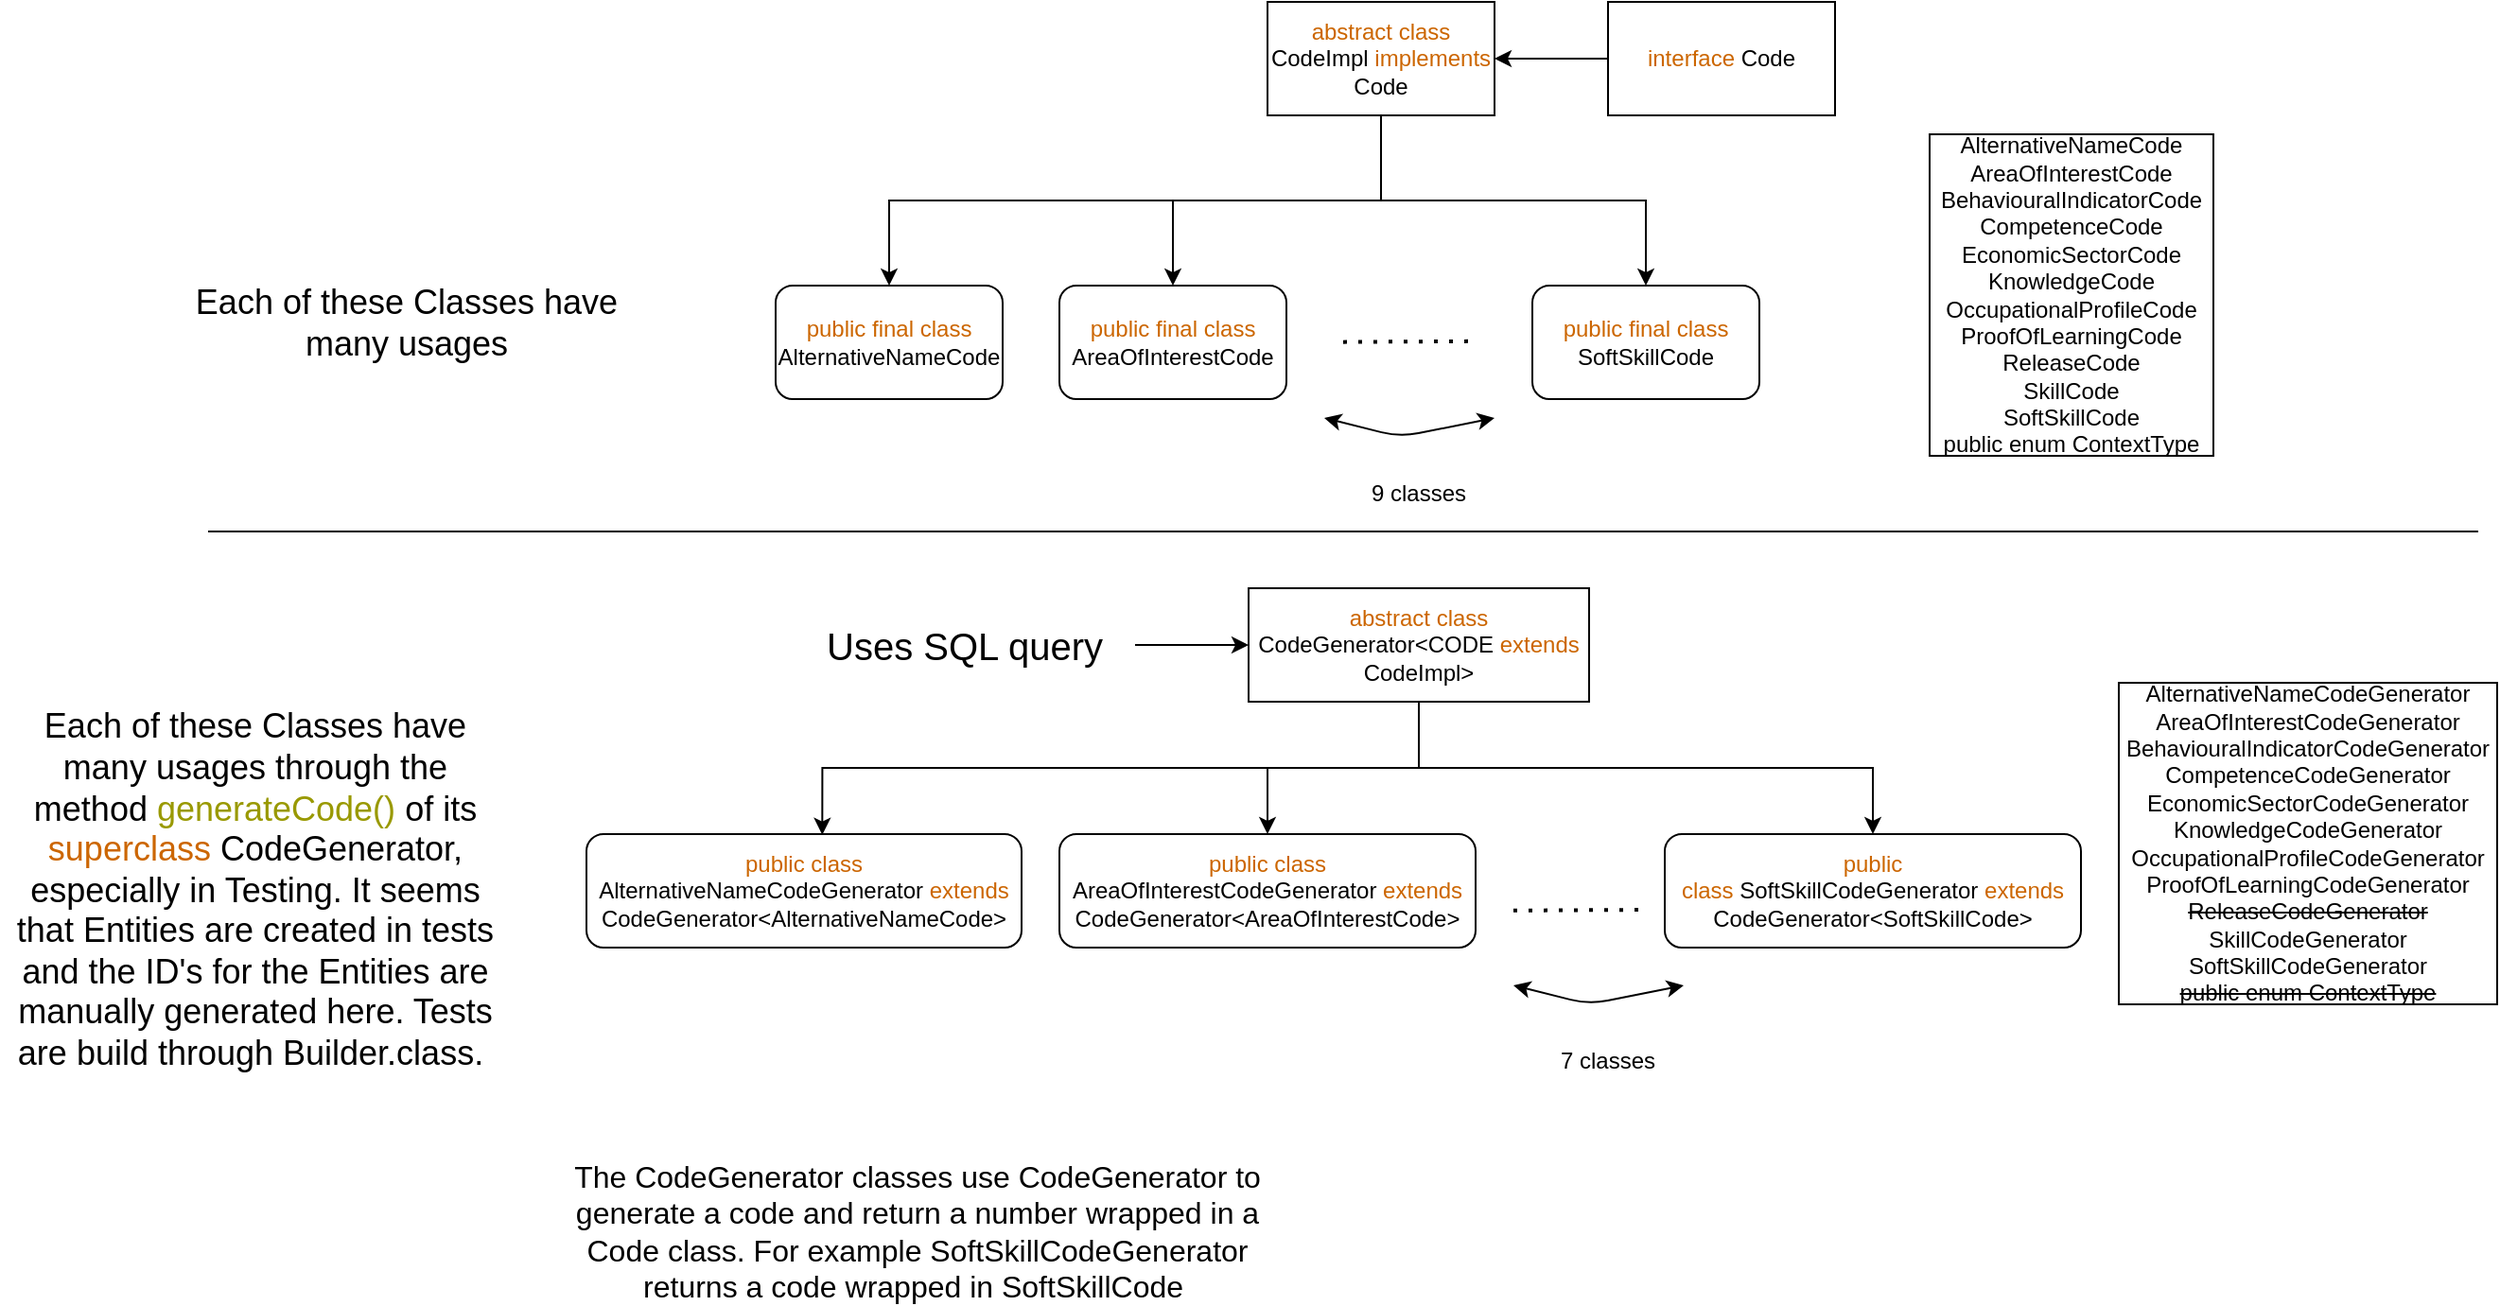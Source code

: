 <mxfile version="14.8.3" type="github">
  <diagram id="R2lEEEUBdFMjLlhIrx00" name="Page-1">
    <mxGraphModel dx="2439" dy="781" grid="1" gridSize="10" guides="1" tooltips="1" connect="1" arrows="1" fold="1" page="1" pageScale="1" pageWidth="850" pageHeight="1100" math="0" shadow="0" extFonts="Permanent Marker^https://fonts.googleapis.com/css?family=Permanent+Marker">
      <root>
        <mxCell id="0" />
        <mxCell id="1" parent="0" />
        <mxCell id="f1mMi-jOoDjwaJpYNY92-3" style="edgeStyle=orthogonalEdgeStyle;rounded=0;orthogonalLoop=1;jettySize=auto;html=1;exitX=0;exitY=0.5;exitDx=0;exitDy=0;entryX=1;entryY=0.5;entryDx=0;entryDy=0;" edge="1" parent="1" source="f1mMi-jOoDjwaJpYNY92-1" target="f1mMi-jOoDjwaJpYNY92-2">
          <mxGeometry relative="1" as="geometry" />
        </mxCell>
        <mxCell id="f1mMi-jOoDjwaJpYNY92-1" value="&lt;font color=&quot;#cc6600&quot;&gt;interface&lt;/font&gt; Code" style="rounded=0;whiteSpace=wrap;html=1;" vertex="1" parent="1">
          <mxGeometry x="360" y="360" width="120" height="60" as="geometry" />
        </mxCell>
        <mxCell id="f1mMi-jOoDjwaJpYNY92-6" style="edgeStyle=orthogonalEdgeStyle;rounded=0;orthogonalLoop=1;jettySize=auto;html=1;exitX=0.5;exitY=1;exitDx=0;exitDy=0;entryX=0.5;entryY=0;entryDx=0;entryDy=0;" edge="1" parent="1" source="f1mMi-jOoDjwaJpYNY92-2" target="f1mMi-jOoDjwaJpYNY92-5">
          <mxGeometry relative="1" as="geometry" />
        </mxCell>
        <mxCell id="f1mMi-jOoDjwaJpYNY92-8" style="edgeStyle=orthogonalEdgeStyle;rounded=0;orthogonalLoop=1;jettySize=auto;html=1;exitX=0.5;exitY=1;exitDx=0;exitDy=0;entryX=0.5;entryY=0;entryDx=0;entryDy=0;" edge="1" parent="1" source="f1mMi-jOoDjwaJpYNY92-2" target="f1mMi-jOoDjwaJpYNY92-7">
          <mxGeometry relative="1" as="geometry" />
        </mxCell>
        <mxCell id="f1mMi-jOoDjwaJpYNY92-15" style="edgeStyle=orthogonalEdgeStyle;rounded=0;orthogonalLoop=1;jettySize=auto;html=1;exitX=0.5;exitY=1;exitDx=0;exitDy=0;" edge="1" parent="1" source="f1mMi-jOoDjwaJpYNY92-2" target="f1mMi-jOoDjwaJpYNY92-10">
          <mxGeometry relative="1" as="geometry" />
        </mxCell>
        <mxCell id="f1mMi-jOoDjwaJpYNY92-2" value="&lt;font color=&quot;#cc6600&quot;&gt;abstract class&lt;/font&gt; CodeImpl &lt;font color=&quot;#cc6600&quot;&gt;implements&lt;/font&gt; Code" style="rounded=0;whiteSpace=wrap;html=1;" vertex="1" parent="1">
          <mxGeometry x="180" y="360" width="120" height="60" as="geometry" />
        </mxCell>
        <mxCell id="f1mMi-jOoDjwaJpYNY92-19" style="edgeStyle=orthogonalEdgeStyle;rounded=0;orthogonalLoop=1;jettySize=auto;html=1;exitX=0.5;exitY=1;exitDx=0;exitDy=0;entryX=0.542;entryY=0.006;entryDx=0;entryDy=0;entryPerimeter=0;" edge="1" parent="1" source="f1mMi-jOoDjwaJpYNY92-4" target="f1mMi-jOoDjwaJpYNY92-17">
          <mxGeometry relative="1" as="geometry" />
        </mxCell>
        <mxCell id="f1mMi-jOoDjwaJpYNY92-22" style="edgeStyle=orthogonalEdgeStyle;rounded=0;orthogonalLoop=1;jettySize=auto;html=1;exitX=0.5;exitY=1;exitDx=0;exitDy=0;entryX=0.5;entryY=0;entryDx=0;entryDy=0;" edge="1" parent="1" source="f1mMi-jOoDjwaJpYNY92-4" target="f1mMi-jOoDjwaJpYNY92-21">
          <mxGeometry relative="1" as="geometry" />
        </mxCell>
        <mxCell id="f1mMi-jOoDjwaJpYNY92-35" style="edgeStyle=orthogonalEdgeStyle;rounded=0;orthogonalLoop=1;jettySize=auto;html=1;exitX=0.5;exitY=1;exitDx=0;exitDy=0;" edge="1" parent="1" source="f1mMi-jOoDjwaJpYNY92-4" target="f1mMi-jOoDjwaJpYNY92-28">
          <mxGeometry relative="1" as="geometry" />
        </mxCell>
        <mxCell id="f1mMi-jOoDjwaJpYNY92-4" value="&lt;font color=&quot;#cc6600&quot;&gt;abstract class&lt;/font&gt; CodeGenerator&amp;lt;CODE &lt;font color=&quot;#cc6600&quot;&gt;extends&lt;/font&gt; CodeImpl&amp;gt;" style="rounded=0;whiteSpace=wrap;html=1;" vertex="1" parent="1">
          <mxGeometry x="170" y="670" width="180" height="60" as="geometry" />
        </mxCell>
        <mxCell id="f1mMi-jOoDjwaJpYNY92-5" value="&lt;font color=&quot;#cc6600&quot;&gt;public final class&lt;/font&gt; AlternativeNameCode" style="rounded=1;whiteSpace=wrap;html=1;" vertex="1" parent="1">
          <mxGeometry x="-80" y="510" width="120" height="60" as="geometry" />
        </mxCell>
        <mxCell id="f1mMi-jOoDjwaJpYNY92-7" value="&lt;font color=&quot;#cc6600&quot;&gt;public final class&lt;/font&gt; AreaOfInterestCode" style="rounded=1;whiteSpace=wrap;html=1;" vertex="1" parent="1">
          <mxGeometry x="70" y="510" width="120" height="60" as="geometry" />
        </mxCell>
        <mxCell id="f1mMi-jOoDjwaJpYNY92-9" value="" style="endArrow=none;dashed=1;html=1;dashPattern=1 3;strokeWidth=2;" edge="1" parent="1">
          <mxGeometry width="50" height="50" relative="1" as="geometry">
            <mxPoint x="220" y="539.82" as="sourcePoint" />
            <mxPoint x="290" y="539.41" as="targetPoint" />
          </mxGeometry>
        </mxCell>
        <mxCell id="f1mMi-jOoDjwaJpYNY92-10" value="&lt;font color=&quot;#cc6600&quot;&gt;public final class&lt;/font&gt; SoftSkillCode" style="rounded=1;whiteSpace=wrap;html=1;" vertex="1" parent="1">
          <mxGeometry x="320" y="510" width="120" height="60" as="geometry" />
        </mxCell>
        <mxCell id="f1mMi-jOoDjwaJpYNY92-12" value="" style="endArrow=classic;startArrow=classic;html=1;" edge="1" parent="1">
          <mxGeometry width="50" height="50" relative="1" as="geometry">
            <mxPoint x="310" y="880" as="sourcePoint" />
            <mxPoint x="400" y="880" as="targetPoint" />
            <Array as="points">
              <mxPoint x="350" y="890" />
            </Array>
          </mxGeometry>
        </mxCell>
        <mxCell id="f1mMi-jOoDjwaJpYNY92-14" value="7 classes" style="text;html=1;strokeColor=none;fillColor=none;align=center;verticalAlign=middle;whiteSpace=wrap;rounded=0;" vertex="1" parent="1">
          <mxGeometry x="320" y="910" width="80" height="20" as="geometry" />
        </mxCell>
        <mxCell id="f1mMi-jOoDjwaJpYNY92-17" value="&lt;font color=&quot;#cc6600&quot;&gt;public class&lt;/font&gt; AlternativeNameCodeGenerator &lt;font color=&quot;#cc6600&quot;&gt;extends &lt;/font&gt;CodeGenerator&amp;lt;AlternativeNameCode&amp;gt;" style="rounded=1;whiteSpace=wrap;html=1;" vertex="1" parent="1">
          <mxGeometry x="-180" y="800" width="230" height="60" as="geometry" />
        </mxCell>
        <mxCell id="f1mMi-jOoDjwaJpYNY92-20" value="&lt;font style=&quot;font-size: 18px&quot;&gt;Each of these Classes have many usages&lt;/font&gt;" style="text;html=1;strokeColor=none;fillColor=none;align=center;verticalAlign=middle;whiteSpace=wrap;rounded=0;" vertex="1" parent="1">
          <mxGeometry x="-410" y="520" width="270" height="20" as="geometry" />
        </mxCell>
        <mxCell id="f1mMi-jOoDjwaJpYNY92-21" value="&lt;font color=&quot;#cc6600&quot;&gt;public class&lt;/font&gt; AreaOfInterestCodeGenerator&amp;nbsp;&lt;font color=&quot;#cc6600&quot;&gt;extends &lt;/font&gt;CodeGenerator&amp;lt;AreaOfInterestCode&amp;gt;" style="rounded=1;whiteSpace=wrap;html=1;" vertex="1" parent="1">
          <mxGeometry x="70" y="800" width="220" height="60" as="geometry" />
        </mxCell>
        <mxCell id="f1mMi-jOoDjwaJpYNY92-23" value="" style="endArrow=none;html=1;" edge="1" parent="1">
          <mxGeometry width="50" height="50" relative="1" as="geometry">
            <mxPoint x="-380" y="640" as="sourcePoint" />
            <mxPoint x="820" y="640" as="targetPoint" />
          </mxGeometry>
        </mxCell>
        <mxCell id="f1mMi-jOoDjwaJpYNY92-24" value="" style="endArrow=none;dashed=1;html=1;dashPattern=1 3;strokeWidth=2;" edge="1" parent="1">
          <mxGeometry width="50" height="50" relative="1" as="geometry">
            <mxPoint x="310" y="840.41" as="sourcePoint" />
            <mxPoint x="380" y="840.0" as="targetPoint" />
          </mxGeometry>
        </mxCell>
        <mxCell id="f1mMi-jOoDjwaJpYNY92-25" value="" style="endArrow=classic;startArrow=classic;html=1;" edge="1" parent="1">
          <mxGeometry width="50" height="50" relative="1" as="geometry">
            <mxPoint x="210" y="580.0" as="sourcePoint" />
            <mxPoint x="300" y="580.0" as="targetPoint" />
            <Array as="points">
              <mxPoint x="250" y="590" />
            </Array>
          </mxGeometry>
        </mxCell>
        <mxCell id="f1mMi-jOoDjwaJpYNY92-26" value="9 classes" style="text;html=1;strokeColor=none;fillColor=none;align=center;verticalAlign=middle;whiteSpace=wrap;rounded=0;" vertex="1" parent="1">
          <mxGeometry x="220" y="610" width="80" height="20" as="geometry" />
        </mxCell>
        <mxCell id="f1mMi-jOoDjwaJpYNY92-27" value="AlternativeNameCode&lt;br&gt;AreaOfInterestCode&lt;br&gt;BehaviouralIndicatorCode&lt;br&gt;CompetenceCode&lt;br&gt;EconomicSectorCode&lt;br&gt;KnowledgeCode&lt;br&gt;OccupationalProfileCode&lt;br&gt;ProofOfLearningCode&lt;br&gt;ReleaseCode&lt;br&gt;SkillCode&lt;br&gt;SoftSkillCode&lt;br&gt;public enum ContextType" style="rounded=0;whiteSpace=wrap;html=1;" vertex="1" parent="1">
          <mxGeometry x="530" y="430" width="150" height="170" as="geometry" />
        </mxCell>
        <mxCell id="f1mMi-jOoDjwaJpYNY92-28" value="&lt;font color=&quot;#cc6600&quot;&gt;public class&lt;/font&gt;&amp;nbsp;SoftSkillCodeGenerator&amp;nbsp;&lt;font color=&quot;#cc6600&quot;&gt;extends &lt;/font&gt;CodeGenerator&amp;lt;SoftSkillCode&amp;gt;" style="rounded=1;whiteSpace=wrap;html=1;" vertex="1" parent="1">
          <mxGeometry x="390" y="800" width="220" height="60" as="geometry" />
        </mxCell>
        <mxCell id="f1mMi-jOoDjwaJpYNY92-29" value="AlternativeNameCodeGenerator&lt;br&gt;AreaOfInterestCodeGenerator&lt;br&gt;BehaviouralIndicatorCodeGenerator&lt;br&gt;CompetenceCodeGenerator&lt;br&gt;EconomicSectorCodeGenerator&lt;br&gt;KnowledgeCodeGenerator&lt;br&gt;OccupationalProfileCodeGenerator&lt;br&gt;ProofOfLearningCodeGenerator&lt;br&gt;&lt;strike&gt;ReleaseCodeGenerator&lt;/strike&gt;&lt;br&gt;SkillCodeGenerator&lt;br&gt;SoftSkillCodeGenerator&lt;br&gt;&lt;strike&gt;public enum ContextType&lt;/strike&gt;" style="rounded=0;whiteSpace=wrap;html=1;" vertex="1" parent="1">
          <mxGeometry x="630" y="720" width="200" height="170" as="geometry" />
        </mxCell>
        <mxCell id="f1mMi-jOoDjwaJpYNY92-31" style="edgeStyle=orthogonalEdgeStyle;rounded=0;orthogonalLoop=1;jettySize=auto;html=1;exitX=1;exitY=0.5;exitDx=0;exitDy=0;entryX=0;entryY=0.5;entryDx=0;entryDy=0;" edge="1" parent="1" source="f1mMi-jOoDjwaJpYNY92-30" target="f1mMi-jOoDjwaJpYNY92-4">
          <mxGeometry relative="1" as="geometry" />
        </mxCell>
        <mxCell id="f1mMi-jOoDjwaJpYNY92-30" value="&lt;font style=&quot;font-size: 20px&quot;&gt;Uses SQL query&lt;/font&gt;" style="text;html=1;strokeColor=none;fillColor=none;align=center;verticalAlign=middle;whiteSpace=wrap;rounded=0;" vertex="1" parent="1">
          <mxGeometry x="-70" y="690" width="180" height="20" as="geometry" />
        </mxCell>
        <mxCell id="f1mMi-jOoDjwaJpYNY92-33" value="&lt;font style=&quot;font-size: 18px&quot;&gt;Each of these Classes have many usages through the method &lt;font color=&quot;#999900&quot;&gt;generateCode() &lt;/font&gt;of its &lt;font color=&quot;#cc6600&quot;&gt;superclass &lt;/font&gt;CodeGenerator, especially in Testing. It seems that Entities are created in tests and the ID&#39;s for the Entities are manually generated here. Tests are build through Builder.class.&amp;nbsp;&lt;/font&gt;" style="text;html=1;strokeColor=none;fillColor=none;align=center;verticalAlign=middle;whiteSpace=wrap;rounded=0;" vertex="1" parent="1">
          <mxGeometry x="-490" y="820" width="270" height="20" as="geometry" />
        </mxCell>
        <mxCell id="f1mMi-jOoDjwaJpYNY92-34" value="&lt;font style=&quot;font-size: 16px&quot;&gt;The CodeGenerator classes use CodeGenerator to generate a code and return a number wrapped in a Code class. For example SoftSkillCodeGenerator returns a code wrapped in SoftSkillCode&amp;nbsp;&lt;/font&gt;" style="text;html=1;strokeColor=none;fillColor=none;align=center;verticalAlign=middle;whiteSpace=wrap;rounded=0;" vertex="1" parent="1">
          <mxGeometry x="-200" y="1000" width="390" height="20" as="geometry" />
        </mxCell>
      </root>
    </mxGraphModel>
  </diagram>
</mxfile>
